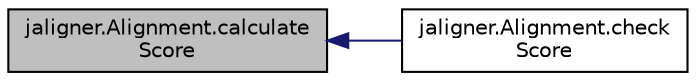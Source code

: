 digraph "jaligner.Alignment.calculateScore"
{
  edge [fontname="Helvetica",fontsize="10",labelfontname="Helvetica",labelfontsize="10"];
  node [fontname="Helvetica",fontsize="10",shape=record];
  rankdir="LR";
  Node1 [label="jaligner.Alignment.calculate\lScore",height=0.2,width=0.4,color="black", fillcolor="grey75", style="filled" fontcolor="black"];
  Node1 -> Node2 [dir="back",color="midnightblue",fontsize="10",style="solid",fontname="Helvetica"];
  Node2 [label="jaligner.Alignment.check\lScore",height=0.2,width=0.4,color="black", fillcolor="white", style="filled",URL="$classjaligner_1_1_alignment.html#ab9ec4af0857b026b6a61ef95c5d62aad"];
}
